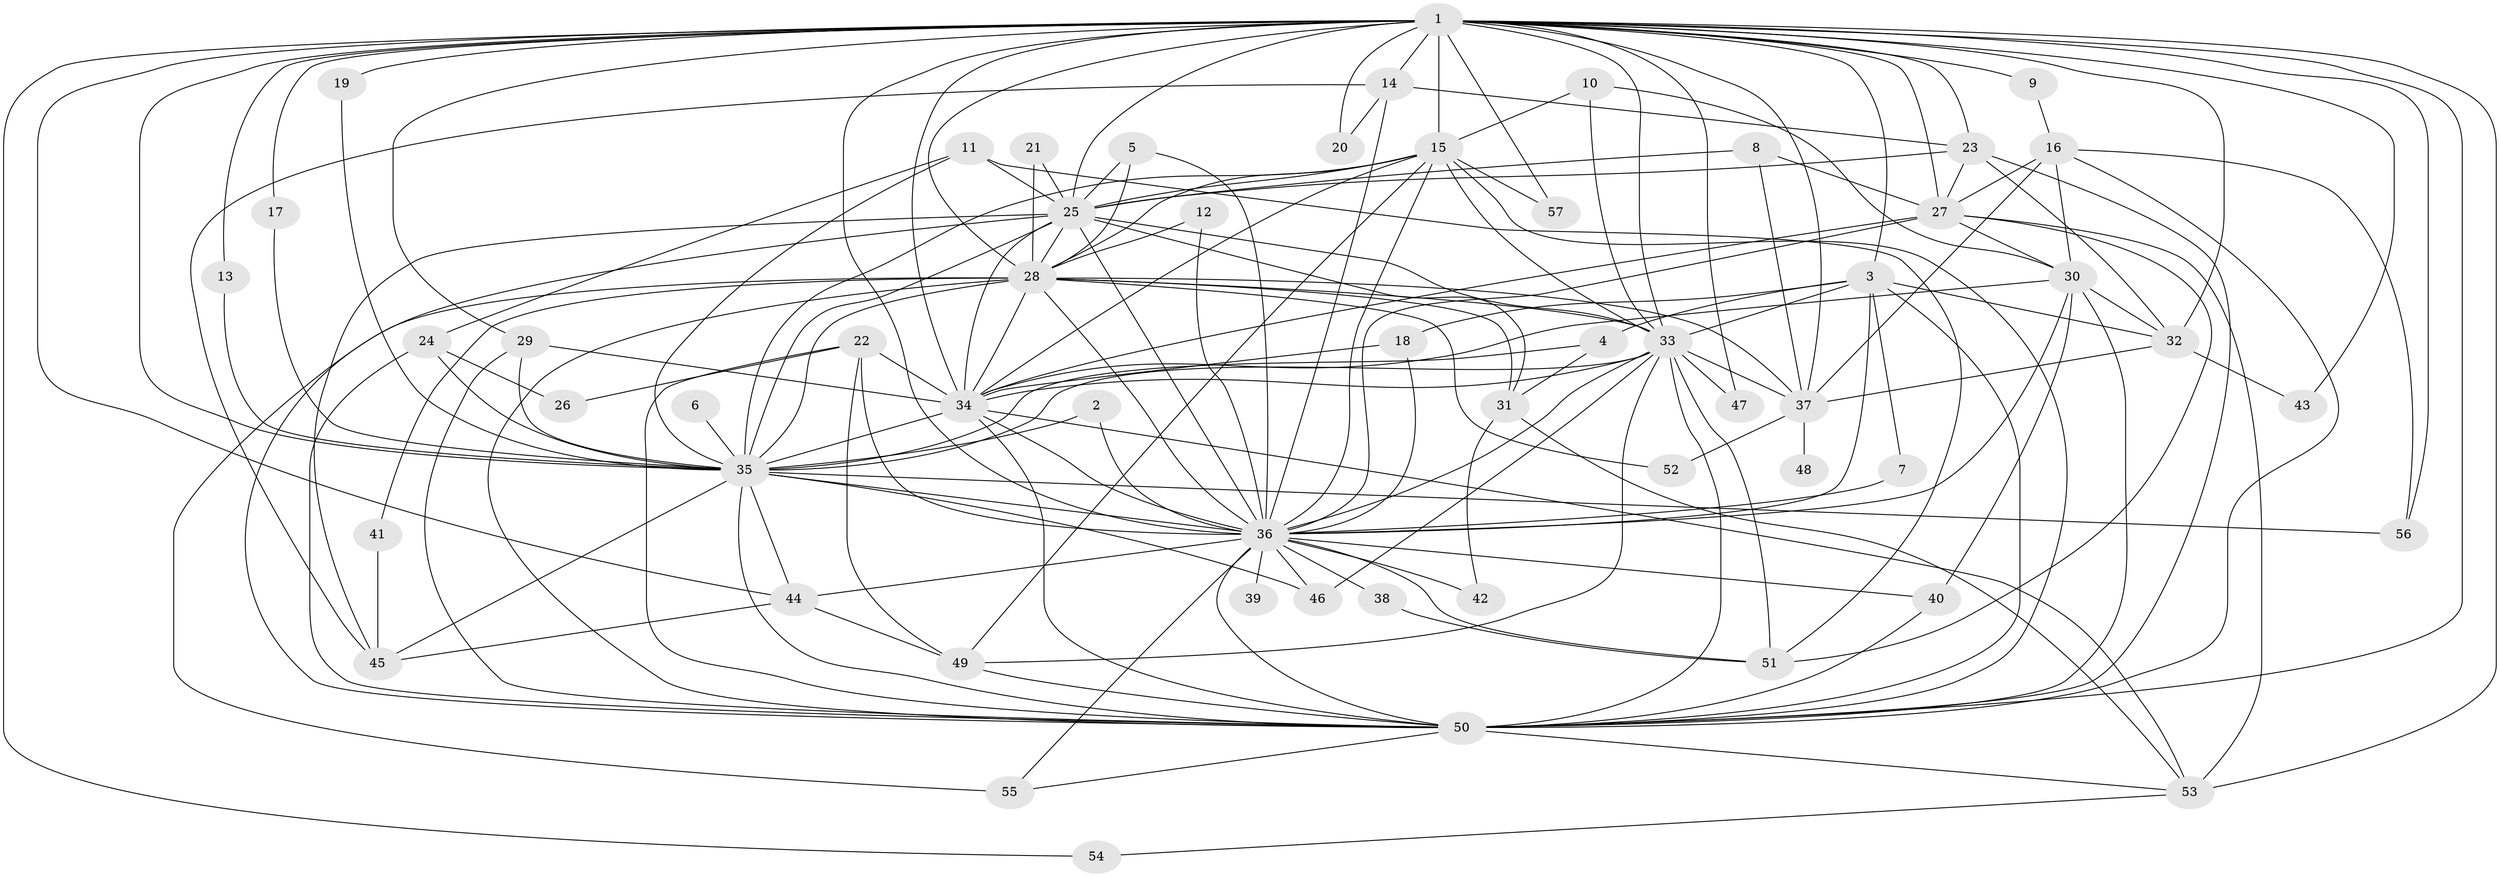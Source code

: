 // original degree distribution, {21: 0.008849557522123894, 22: 0.017699115044247787, 17: 0.008849557522123894, 19: 0.017699115044247787, 31: 0.008849557522123894, 27: 0.008849557522123894, 12: 0.008849557522123894, 18: 0.008849557522123894, 2: 0.5132743362831859, 4: 0.07964601769911504, 7: 0.017699115044247787, 5: 0.05309734513274336, 3: 0.21238938053097345, 6: 0.02654867256637168, 8: 0.008849557522123894}
// Generated by graph-tools (version 1.1) at 2025/25/03/09/25 03:25:46]
// undirected, 57 vertices, 167 edges
graph export_dot {
graph [start="1"]
  node [color=gray90,style=filled];
  1;
  2;
  3;
  4;
  5;
  6;
  7;
  8;
  9;
  10;
  11;
  12;
  13;
  14;
  15;
  16;
  17;
  18;
  19;
  20;
  21;
  22;
  23;
  24;
  25;
  26;
  27;
  28;
  29;
  30;
  31;
  32;
  33;
  34;
  35;
  36;
  37;
  38;
  39;
  40;
  41;
  42;
  43;
  44;
  45;
  46;
  47;
  48;
  49;
  50;
  51;
  52;
  53;
  54;
  55;
  56;
  57;
  1 -- 3 [weight=1.0];
  1 -- 9 [weight=1.0];
  1 -- 13 [weight=1.0];
  1 -- 14 [weight=1.0];
  1 -- 15 [weight=2.0];
  1 -- 17 [weight=1.0];
  1 -- 19 [weight=1.0];
  1 -- 20 [weight=1.0];
  1 -- 23 [weight=1.0];
  1 -- 25 [weight=2.0];
  1 -- 27 [weight=1.0];
  1 -- 28 [weight=3.0];
  1 -- 29 [weight=1.0];
  1 -- 32 [weight=1.0];
  1 -- 33 [weight=4.0];
  1 -- 34 [weight=2.0];
  1 -- 35 [weight=3.0];
  1 -- 36 [weight=2.0];
  1 -- 37 [weight=1.0];
  1 -- 43 [weight=1.0];
  1 -- 44 [weight=1.0];
  1 -- 47 [weight=1.0];
  1 -- 50 [weight=2.0];
  1 -- 53 [weight=2.0];
  1 -- 54 [weight=1.0];
  1 -- 56 [weight=2.0];
  1 -- 57 [weight=1.0];
  2 -- 35 [weight=1.0];
  2 -- 36 [weight=1.0];
  3 -- 4 [weight=1.0];
  3 -- 7 [weight=1.0];
  3 -- 18 [weight=1.0];
  3 -- 32 [weight=1.0];
  3 -- 33 [weight=1.0];
  3 -- 36 [weight=1.0];
  3 -- 50 [weight=1.0];
  4 -- 31 [weight=1.0];
  4 -- 35 [weight=1.0];
  5 -- 25 [weight=1.0];
  5 -- 28 [weight=1.0];
  5 -- 36 [weight=1.0];
  6 -- 35 [weight=1.0];
  7 -- 36 [weight=1.0];
  8 -- 25 [weight=1.0];
  8 -- 27 [weight=1.0];
  8 -- 37 [weight=1.0];
  9 -- 16 [weight=1.0];
  10 -- 15 [weight=1.0];
  10 -- 30 [weight=1.0];
  10 -- 33 [weight=1.0];
  11 -- 24 [weight=1.0];
  11 -- 25 [weight=1.0];
  11 -- 35 [weight=1.0];
  11 -- 51 [weight=1.0];
  12 -- 28 [weight=1.0];
  12 -- 36 [weight=1.0];
  13 -- 35 [weight=1.0];
  14 -- 20 [weight=1.0];
  14 -- 23 [weight=1.0];
  14 -- 36 [weight=1.0];
  14 -- 45 [weight=1.0];
  15 -- 25 [weight=1.0];
  15 -- 28 [weight=1.0];
  15 -- 33 [weight=1.0];
  15 -- 34 [weight=1.0];
  15 -- 35 [weight=1.0];
  15 -- 36 [weight=1.0];
  15 -- 49 [weight=1.0];
  15 -- 50 [weight=1.0];
  15 -- 57 [weight=1.0];
  16 -- 27 [weight=1.0];
  16 -- 30 [weight=1.0];
  16 -- 37 [weight=1.0];
  16 -- 50 [weight=1.0];
  16 -- 56 [weight=1.0];
  17 -- 35 [weight=1.0];
  18 -- 34 [weight=1.0];
  18 -- 36 [weight=1.0];
  19 -- 35 [weight=1.0];
  21 -- 25 [weight=1.0];
  21 -- 28 [weight=1.0];
  22 -- 26 [weight=1.0];
  22 -- 34 [weight=1.0];
  22 -- 36 [weight=1.0];
  22 -- 49 [weight=1.0];
  22 -- 50 [weight=1.0];
  23 -- 25 [weight=1.0];
  23 -- 27 [weight=1.0];
  23 -- 32 [weight=1.0];
  23 -- 50 [weight=1.0];
  24 -- 26 [weight=1.0];
  24 -- 35 [weight=1.0];
  24 -- 50 [weight=1.0];
  25 -- 28 [weight=1.0];
  25 -- 31 [weight=2.0];
  25 -- 33 [weight=1.0];
  25 -- 34 [weight=1.0];
  25 -- 35 [weight=1.0];
  25 -- 36 [weight=1.0];
  25 -- 45 [weight=1.0];
  25 -- 50 [weight=1.0];
  27 -- 30 [weight=1.0];
  27 -- 34 [weight=1.0];
  27 -- 36 [weight=1.0];
  27 -- 51 [weight=1.0];
  27 -- 53 [weight=1.0];
  28 -- 31 [weight=1.0];
  28 -- 33 [weight=1.0];
  28 -- 34 [weight=1.0];
  28 -- 35 [weight=1.0];
  28 -- 36 [weight=2.0];
  28 -- 37 [weight=1.0];
  28 -- 41 [weight=1.0];
  28 -- 50 [weight=1.0];
  28 -- 52 [weight=1.0];
  28 -- 55 [weight=1.0];
  29 -- 34 [weight=1.0];
  29 -- 35 [weight=1.0];
  29 -- 50 [weight=1.0];
  30 -- 32 [weight=1.0];
  30 -- 34 [weight=1.0];
  30 -- 36 [weight=1.0];
  30 -- 40 [weight=1.0];
  30 -- 50 [weight=1.0];
  31 -- 42 [weight=1.0];
  31 -- 53 [weight=1.0];
  32 -- 37 [weight=1.0];
  32 -- 43 [weight=1.0];
  33 -- 34 [weight=1.0];
  33 -- 35 [weight=3.0];
  33 -- 36 [weight=1.0];
  33 -- 37 [weight=1.0];
  33 -- 46 [weight=1.0];
  33 -- 47 [weight=1.0];
  33 -- 49 [weight=1.0];
  33 -- 50 [weight=2.0];
  33 -- 51 [weight=1.0];
  34 -- 35 [weight=1.0];
  34 -- 36 [weight=2.0];
  34 -- 50 [weight=2.0];
  34 -- 53 [weight=1.0];
  35 -- 36 [weight=1.0];
  35 -- 44 [weight=1.0];
  35 -- 45 [weight=1.0];
  35 -- 46 [weight=1.0];
  35 -- 50 [weight=1.0];
  35 -- 56 [weight=1.0];
  36 -- 38 [weight=1.0];
  36 -- 39 [weight=1.0];
  36 -- 40 [weight=2.0];
  36 -- 42 [weight=1.0];
  36 -- 44 [weight=1.0];
  36 -- 46 [weight=1.0];
  36 -- 50 [weight=1.0];
  36 -- 51 [weight=1.0];
  36 -- 55 [weight=1.0];
  37 -- 48 [weight=1.0];
  37 -- 52 [weight=1.0];
  38 -- 51 [weight=1.0];
  40 -- 50 [weight=1.0];
  41 -- 45 [weight=1.0];
  44 -- 45 [weight=1.0];
  44 -- 49 [weight=1.0];
  49 -- 50 [weight=1.0];
  50 -- 53 [weight=1.0];
  50 -- 55 [weight=1.0];
  53 -- 54 [weight=1.0];
}
